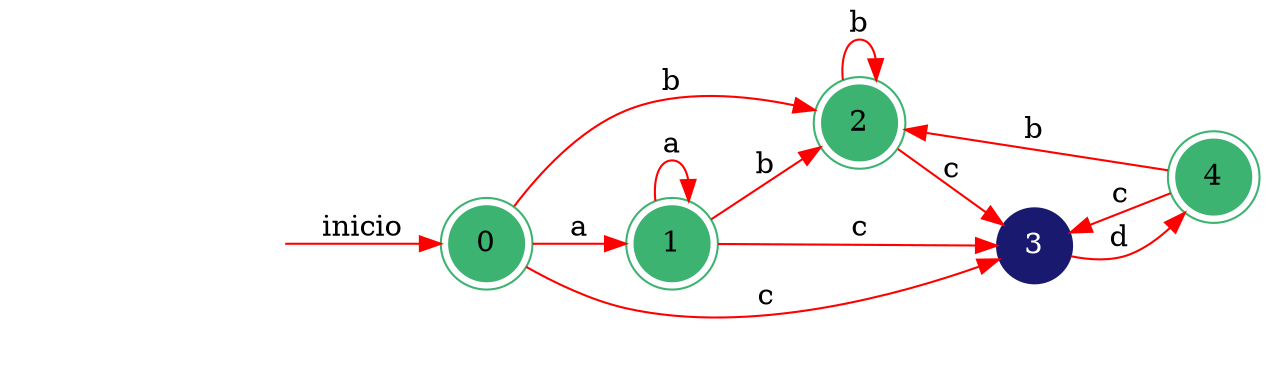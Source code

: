 digraph automata_finito {
	rankdir=LR;
	size="13,5"
	node [shape=doublecircle, style = filled,color = mediumseagreen]; 0 1 2 4;
	node [shape=circle];
	node [color=midnightblue,fontcolor=white];
	edge [color=red];
	 secret_node [style=invis];
	secret_node -> 0 [label="inicio"];
	0 -> 1 [label="a"];
	0 -> 2 [label="b"];
	0 -> 3 [label="c"];
	1 -> 1 [label="a"];
	1 -> 2 [label="b"];
	1 -> 3 [label="c"];
	2 -> 2 [label="b"];
	2 -> 3 [label="c"];
	3 -> 4 [label="d"];
	4 -> 2 [label="b"];
	4 -> 3 [label="c"];
}